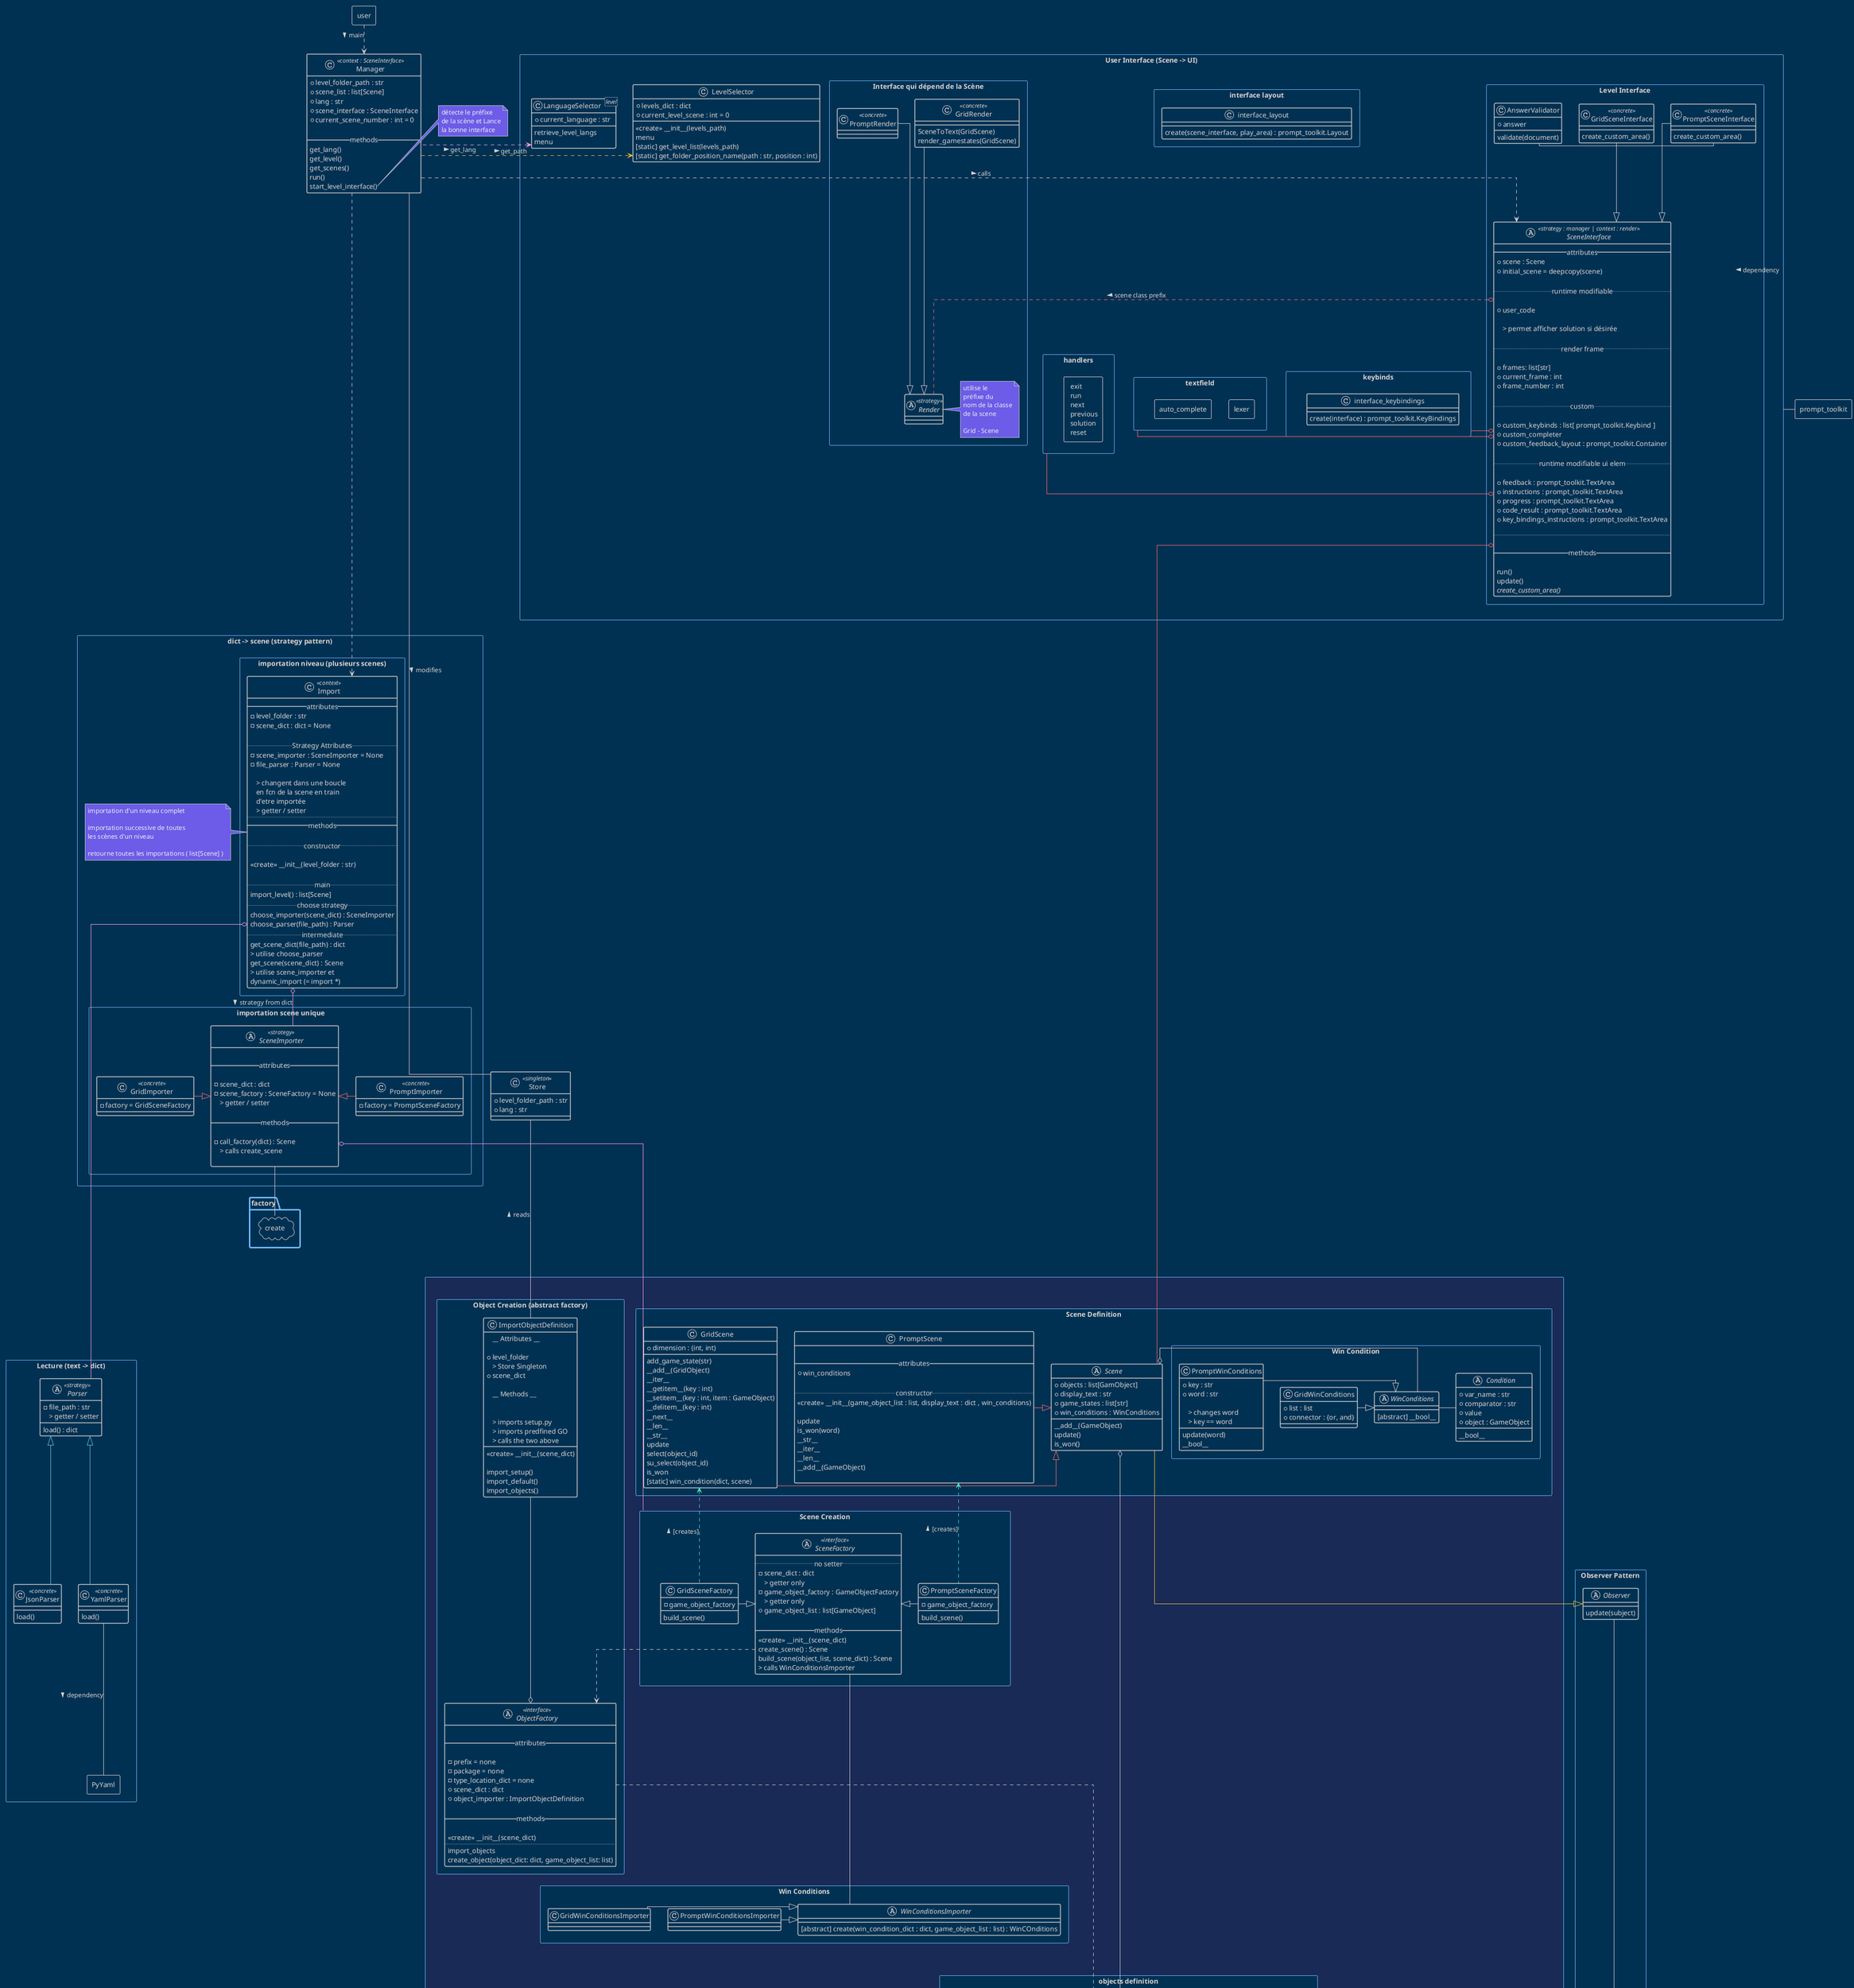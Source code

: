 @startuml
!theme blueprint
skinparam package {
    BorderColor #74b9ff
    BorderThickness 3
}

skinparam Class{
    BorderThickness 1.5
    HeaderFontColor #ecf0f1
}

skinparam Note{
    BackgroundColor #6c5ce7
    BorderColor #bdc3c7
    FontColor #ecf0f1
}
skinparam linetype polyline
skinparam linetype ortho


package "Lecture (text -> dict)" <<Rectangle>>{

    abstract class Parser <<strategy>>{
        - file_path : str
        > getter / setter
        load() : dict
    }

    class YamlParser <<concrete>>{
        load()
    }

    class JsonParser <<concrete>>{
        load()
    }

    package "PyYaml" <<Rectangle>>{
    
    }

}



package "dict -> scene (strategy pattern)" <<Rectangle>>{
    
    package "importation niveau (plusieurs scenes)" <<Rectangle>>{
    
    
    class Import <<context>>{
        __ attributes __
        - level_folder : str
        - scene_dict : dict = None
        
        .. Strategy Attributes ..
        - scene_importer : SceneImporter = None
        - file_parser : Parser = None
        ' - Renderer : Render
        
        > changent dans une boucle
        en fcn de la scene en train
        d'etre importée
        > getter / setter
        ..
        __ methods __

        .. constructor ..

        <<create>> __init__(level_folder : str)

        .. main ..
        import_level() : list[Scene]
        .. choose strategy ..
        choose_importer(scene_dict) : SceneImporter
        ' choose_renderer(scene_dict) : Render
        choose_parser(file_path) : Parser
        .. intermediate ..
        get_scene_dict(file_path) : dict
        > utilise choose_parser
        get_scene(scene_dict) : Scene
        > utilise scene_importer et
        dynamic_import (= import *)
    }

    }

    package " importation scene unique" <<Rectangle>>{
    

    abstract class SceneImporter <<strategy>>{
        
        __ attributes __
        
        - scene_dict : dict
        - scene_factory : SceneFactory = None
        > getter / setter

        __ methods __

        - call_factory(dict) : Scene
        > calls create_scene

    }
    class GridImporter <<concrete>>{
        - factory = GridSceneFactory
    }
    class PromptImporter <<concrete>>{
        - factory = PromptSceneFactory
    }

    }

    note left of Import
    importation d'un niveau complet

    importation successive de toutes
    les scènes d'un niveau

    retourne toutes les importations ( list[Scene] )
    end note



}
package "factory.create" <<Cloud>>{
}





package " " <<Rectangle>> #192a56{

package "Object Creation (abstract factory)" <<Rectangle>>{
 
    abstract class ObjectFactory <<interface>>{
        
        __ attributes __

        {field} - prefix = none
        {field} - package = none
        {field} - type_location_dict = none
        {field} + scene_dict : dict
        {field} + object_importer : ImportObjectDefinition

        __ methods __
        
        <<create>> __init__(scene_dict)
        ..
        {method} import_objects
        {method} create_object(object_dict: dict, game_object_list: list)
    }

    ' class GridObjectFactory{
    '     create_object()
    ' }

    ' class PromptObjectFactory{
    '     create_object()
    ' }

        class ImportObjectDefinition{

            __ Attributes __

            + level_folder
            > Store Singleton
            + scene_dict

            __ Methods __

            <<create>> __init__(scene_dict)

            {method} import_setup()
            > imports setup.py
            {method} import_default()
            > imports predfined GO
            {method} import_objects()
            > calls the two above

        }
}
package "objects definition" <<Rectangle>>{

    class PromptObject{
        
        __ attributes __
        
        + id : str
        > common_dict['id']

        __ methods __

        {method} [abstract] update
        {method} [abstract] __str__

    }

    class GridObject{
        {field} - position : (int,int)
        > determined by 
        common_dict['position']
        
        {field} - {class} render_character : str

        {field} + {class}name

        {field} - {class}is_editable = False

        {method} position_getter()
        {method} __str__
        {method}  update()

    }

    abstract class GameObject{
        __ attributes __

        - {class}is_editable
        + game_object_list
        
        .. common_dict ..

        > utilisation à définir
        dans les sous classes

        .. custom_dict ..

        > setattr( key, value )

        __ methods __
        
        {method} notify()
        
        {method} [abstract] update()
        > call après l'update de
        la scene
        {method} [abstract] __str__()
    } 

    note right of GameObject::update()
    comportement
    observer sans
    en être un
    end note


}

note right of GameObject
Custom GameObj attributes
with use of custom_dict
end note

package "Scene Definition" <<Rectangle>>{

    abstract class Scene{
        + objects : list[GamObject]
        + display_text : str
        + game_states : list[str]
        + win_conditions : WinConditions

        {method} __add__(GameObject)
        {method} update()
        {method} is_won()

    }

    class GridScene{
        {field} + dimension : (int, int)
        {method}  add_game_state(str)
        {method} __add__(GridObject)
        {method} __iter__
        {method} __getitem__(key : int)
        {method} __setitem__(key : int, item : GameObject)
        {method} __delitem__(key : int)
        {method} __next__
        {method} __len__
        {method} __str__
        {method} update
        {method} select(object_id)
        {method} su_select(object_id)
        {method} is_won
        {method} [static] win_condition(dict, scene)
    }

    class PromptScene{
        
        __ attributes __
        + win_conditions

        .. constructor ..
        <<create>> __init__(game_object_list : list, display_text : dict , win_conditions)

        {method} update
        {method} is_won(word)
        {method} __str__
        {method} __iter__
        {method} __len__
        {method} __add__(GameObject)

    }


    package "Win Condition" <<Rectangle>>{
    
        abstract class WinConditions{
            {method} [abstract] __bool__
        }

        abstract class Condition{
            + var_name : str
            + comparator : str
            + value
            + object : GameObject

            {method} __bool__

        }

        class GridWinConditions{
            + list : list
            + connector : {or, and}
        }

        class PromptWinConditions{
            + key : str
            + word : str

            update(word)
            > changes word
            {method} __bool__
            > key == word
        }

    }


}


package "Win Conditions"<<Rectangle>>{

    abstract class WinConditionsImporter{

        {method} [abstract] create(win_condition_dict : dict, game_object_list : list) : WinCOnditions
    }

    class GridWinConditionsImporter

    class PromptWinConditionsImporter
}



package "Scene Creation" <<Rectangle>>{


    abstract class SceneFactory <<interface>>{
        .. no setter ..
        - scene_dict : dict
        > getter only
        - game_object_factory : GameObjectFactory
        > getter only
        + game_object_list : list[GameObject]
        
        __ methods __
        <<create>> __init__(scene_dict)
        create_scene() : Scene
        build_scene(object_list, scene_dict) : Scene
        > calls WinConditionsImporter
    }

    class PromptSceneFactory{
        - game_object_factory
        build_scene()
    }

    class GridSceneFactory{
        - game_object_factory
        build_scene()
    }



}



}


package "Observer Pattern" <<Rectangle>>{

    abstract class Observer{
        update(subject)
    }

    abstract class Subject{
        - observers
        notify()
    }



}

class Manager <<context : SceneInterface>>{
    + level_folder_path : str
    + scene_list : list[Scene]
    + lang : str
    + scene_interface : SceneInterface
    + current_scene_number : int = 0

    __ methods __
    {method} get_lang()
    {method} get_level()
    {method} get_scenes()
    {method} run()
    {method} start_level_interface()
}
note right of Manager::start_level_interface()
détecte le préfixe
de la scène et Lance
la bonne interface
end note


class Store <<singleton>>{
    + level_folder_path : str
    + lang : str
}


package prompt_toolkit <<Rectangle>>{

}


package "User Interface (Scene -> UI)" <<Rectangle>>{

    class LanguageSelector <level>{
        + current_language : str
        {method} retrieve_level_langs
        {method} menu 
    }


    package "Level Interface" <<Rectangle>>{
    

    abstract class SceneInterface<<strategy : manager | context : render >>{
        __ attributes __
        + scene : Scene
        + initial_scene = deepcopy(scene)
        
        .. runtime modifiable ..
        
        + user_code

        > permet afficher solution si désirée

        .. render frame ..

        + frames: list[str]
        + current_frame : int
        '> old : current_step
        + frame_number : int
        '> old : max_step

        .. custom ..

        + custom_keybinds : list[ prompt_toolkit.Keybind ]
        + custom_completer
        + custom_feedback_layout : prompt_toolkit.Container

        .. runtime modifiable ui elem ..

        + feedback : prompt_toolkit.TextArea
        + instructions : prompt_toolkit.TextArea
        + progress : prompt_toolkit.TextArea
        + code_result : prompt_toolkit.TextArea
        + key_bindings_instructions : prompt_toolkit.TextArea
        
        ..

        __ methods __

        run()
        update()
        {abstract} create_custom_area()
    }


    class PromptSceneInterface <<concrete>>{
        create_custom_area()
    }

    class AnswerValidator{
        + answer
        validate(document)
    }

    class GridSceneInterface <<concrete>>{
        create_custom_area()
    }
    }

    package keybinds <<Rectangle>>{
        class interface_keybindings{
            create(interface) : prompt_toolkit.KeyBindings
        }
    }

    package textfield <<Rectangle>>{
        package lexer <<Rectangle>>{
        
        }
        package auto_complete <<Rectangle>>{
        
        }
    }

    package "interface layout" <<Rectangle>>{
        class interface_layout{
            create(scene_interface, play_area) : prompt_toolkit.Layout
        }
    }


    package handlers <<Rectangle>>{
        package " exit\n run\n next\n previous\n solution\n reset" <<Rectangle>>{
    }
    }


    class LevelSelector{
        + levels_dict : dict
        + current_level_scene : int = 0

        {method} <<create>> __init__(levels_path)
        {method} menu
        {method} [static] get_level_list(levels_path)
        {method} [static] get_folder_position_name(path : str, position : int)
    }

package "Interface qui dépend de la Scène" <<Rectangle>>{
    abstract class Render <<strategy>>{

    }

    note right of Render
    utilise le
    préfixe du
    nom de la classe
    de la scene

    Grid - Scene
    end note

    class GridRender<<concrete>>{
        {method} SceneToText(GridScene)
        {method} render_gamestates(GridScene)

    }

    class PromptRender<<concrete>>{

    }
}
}



package "user" <<Rectangle>>{

}




PromptSceneInterface --|> SceneInterface
GridSceneInterface --|> SceneInterface


GridRender --|> Render
PromptRender --|> Render
SceneInterface o.right. Render #ff6b6b : scene class prefix >
'Import o--right--- Render #ff9ff3



"user" .down.> Manager : main >
Manager .right.> LevelSelector #fbc531 : get_path >
Manager .left.> LanguageSelector #ff9ff3 : get_lang >
Manager ...> Import



keybinds -o SceneInterface #ff6b6b
textfield -o SceneInterface #ff6b6b

Manager ..> SceneInterface : calls >





YamlParser -up-|> Parser #63cdda
JsonParser -up-|> Parser #63cdda

PromptImporter -left-|> SceneImporter #ff6b6b
GridImporter -right-|> SceneImporter #ff6b6b

Import o-- SceneImporter #ff9ff3 : strategy from dict >
Import o----- Parser #ff9ff3

' GridObjectFactory -right-|> ObjectFactory #fbc531
' PromptObjectFactory -left-|> ObjectFactory #fbc531

GridObject -right-|> GameObject #ff6b6b
PromptObject -left-|> GameObject #ff6b6b

' PromptObjectFactory .down..> PromptObject #55E6C1 : [creates] >
' GridObjectFactory .down..> GridObject #55E6C1 : [creates] >

"factory.create" -up- SceneImporter 

GridScene -right-|> Scene #ff6b6b
PromptScene -left-|> Scene #ff6b6b

PromptSceneFactory -left-|> SceneFactory
GridSceneFactory -right-|> SceneFactory

GridSceneFactory .up.> GridScene #55E6C1 : [creates] >
PromptSceneFactory .up.> PromptScene #55E6C1 : [creates] >

' GridObjectFactory -up-o GridSceneFactory #ff9ff3
' PromptObjectFactory -up-o PromptSceneFactory #ff9ff3
"Scene Creation" ---up--o SceneImporter #ff9ff3

Subject o-up---- Observer

Scene -right-|> Observer #fbc531
GameObject -right-|> Subject #fbc531


SceneInterface o- Scene #ff6b6b
Scene o------ GameObject 

ObjectFactory .down.> GameObject

SceneInterface o-left- handlers #ff6b6b



ImportObjectDefinition ---o ObjectFactory
SceneFactory .down.> ObjectFactory




WinConditions - Condition
GridWinConditions -|> WinConditions
PromptWinConditions -|> WinConditions

Scene o- WinConditions

"PyYaml" -up- YamlParser : dependency <

"User Interface (Scene -> UI)" -- prompt_toolkit : dependency <


Store --up-- Manager : modifies <
Store --down-- ImportObjectDefinition : reads <


PromptWinConditionsImporter -|> WinConditionsImporter
GridWinConditionsImporter -|> WinConditionsImporter


SceneFactory --- WinConditionsImporter

AnswerValidator - PromptSceneInterface

@enduml
